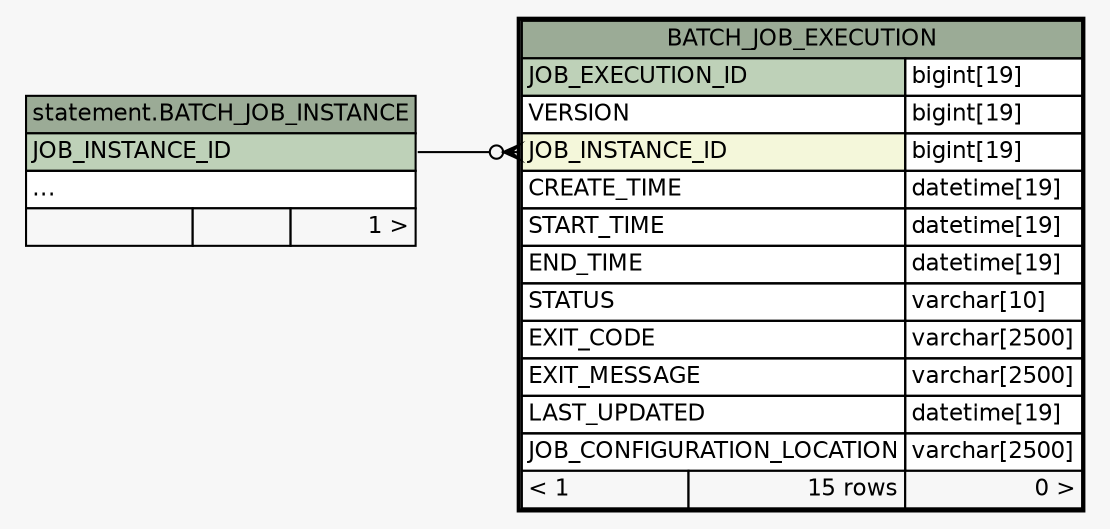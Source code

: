 // dot 2.36.0 on Mac OS X 10.10.2
// SchemaSpy rev Unknown
digraph "oneDegreeRelationshipsDiagram" {
  graph [
    rankdir="RL"
    bgcolor="#f7f7f7"
    
    nodesep="0.18"
    ranksep="0.46"
    fontname="Helvetica"
    fontsize="11"
  ];
  node [
    fontname="Helvetica"
    fontsize="11"
    shape="plaintext"
  ];
  edge [
    arrowsize="0.8"
  ];
  "BATCH_JOB_EXECUTION":"JOB_INSTANCE_ID":w -> "statement.BATCH_JOB_INSTANCE":"JOB_INSTANCE_ID":e [arrowhead=none dir=back arrowtail=crowodot];
  "BATCH_JOB_EXECUTION" [
    label=<
    <TABLE BORDER="2" CELLBORDER="1" CELLSPACING="0" BGCOLOR="#ffffff">
      <TR><TD COLSPAN="3" BGCOLOR="#9bab96" ALIGN="CENTER">BATCH_JOB_EXECUTION</TD></TR>
      <TR><TD PORT="JOB_EXECUTION_ID" COLSPAN="2" BGCOLOR="#bed1b8" ALIGN="LEFT">JOB_EXECUTION_ID</TD><TD PORT="JOB_EXECUTION_ID.type" ALIGN="LEFT">bigint[19]</TD></TR>
      <TR><TD PORT="VERSION" COLSPAN="2" ALIGN="LEFT">VERSION</TD><TD PORT="VERSION.type" ALIGN="LEFT">bigint[19]</TD></TR>
      <TR><TD PORT="JOB_INSTANCE_ID" COLSPAN="2" BGCOLOR="#f4f7da" ALIGN="LEFT">JOB_INSTANCE_ID</TD><TD PORT="JOB_INSTANCE_ID.type" ALIGN="LEFT">bigint[19]</TD></TR>
      <TR><TD PORT="CREATE_TIME" COLSPAN="2" ALIGN="LEFT">CREATE_TIME</TD><TD PORT="CREATE_TIME.type" ALIGN="LEFT">datetime[19]</TD></TR>
      <TR><TD PORT="START_TIME" COLSPAN="2" ALIGN="LEFT">START_TIME</TD><TD PORT="START_TIME.type" ALIGN="LEFT">datetime[19]</TD></TR>
      <TR><TD PORT="END_TIME" COLSPAN="2" ALIGN="LEFT">END_TIME</TD><TD PORT="END_TIME.type" ALIGN="LEFT">datetime[19]</TD></TR>
      <TR><TD PORT="STATUS" COLSPAN="2" ALIGN="LEFT">STATUS</TD><TD PORT="STATUS.type" ALIGN="LEFT">varchar[10]</TD></TR>
      <TR><TD PORT="EXIT_CODE" COLSPAN="2" ALIGN="LEFT">EXIT_CODE</TD><TD PORT="EXIT_CODE.type" ALIGN="LEFT">varchar[2500]</TD></TR>
      <TR><TD PORT="EXIT_MESSAGE" COLSPAN="2" ALIGN="LEFT">EXIT_MESSAGE</TD><TD PORT="EXIT_MESSAGE.type" ALIGN="LEFT">varchar[2500]</TD></TR>
      <TR><TD PORT="LAST_UPDATED" COLSPAN="2" ALIGN="LEFT">LAST_UPDATED</TD><TD PORT="LAST_UPDATED.type" ALIGN="LEFT">datetime[19]</TD></TR>
      <TR><TD PORT="JOB_CONFIGURATION_LOCATION" COLSPAN="2" ALIGN="LEFT">JOB_CONFIGURATION_LOCATION</TD><TD PORT="JOB_CONFIGURATION_LOCATION.type" ALIGN="LEFT">varchar[2500]</TD></TR>
      <TR><TD ALIGN="LEFT" BGCOLOR="#f7f7f7">&lt; 1</TD><TD ALIGN="RIGHT" BGCOLOR="#f7f7f7">15 rows</TD><TD ALIGN="RIGHT" BGCOLOR="#f7f7f7">0 &gt;</TD></TR>
    </TABLE>>
    URL="BATCH_JOB_EXECUTION.html"
    tooltip="BATCH_JOB_EXECUTION"
  ];
  "statement.BATCH_JOB_INSTANCE" [
    label=<
    <TABLE BORDER="0" CELLBORDER="1" CELLSPACING="0" BGCOLOR="#ffffff">
      <TR><TD COLSPAN="3" BGCOLOR="#9bab96" ALIGN="CENTER">statement.BATCH_JOB_INSTANCE</TD></TR>
      <TR><TD PORT="JOB_INSTANCE_ID" COLSPAN="3" BGCOLOR="#bed1b8" ALIGN="LEFT">JOB_INSTANCE_ID</TD></TR>
      <TR><TD PORT="elipses" COLSPAN="3" ALIGN="LEFT">...</TD></TR>
      <TR><TD ALIGN="LEFT" BGCOLOR="#f7f7f7">  </TD><TD ALIGN="RIGHT" BGCOLOR="#f7f7f7">  </TD><TD ALIGN="RIGHT" BGCOLOR="#f7f7f7">1 &gt;</TD></TR>
    </TABLE>>
    tooltip="statement.BATCH_JOB_INSTANCE"
  ];
}
